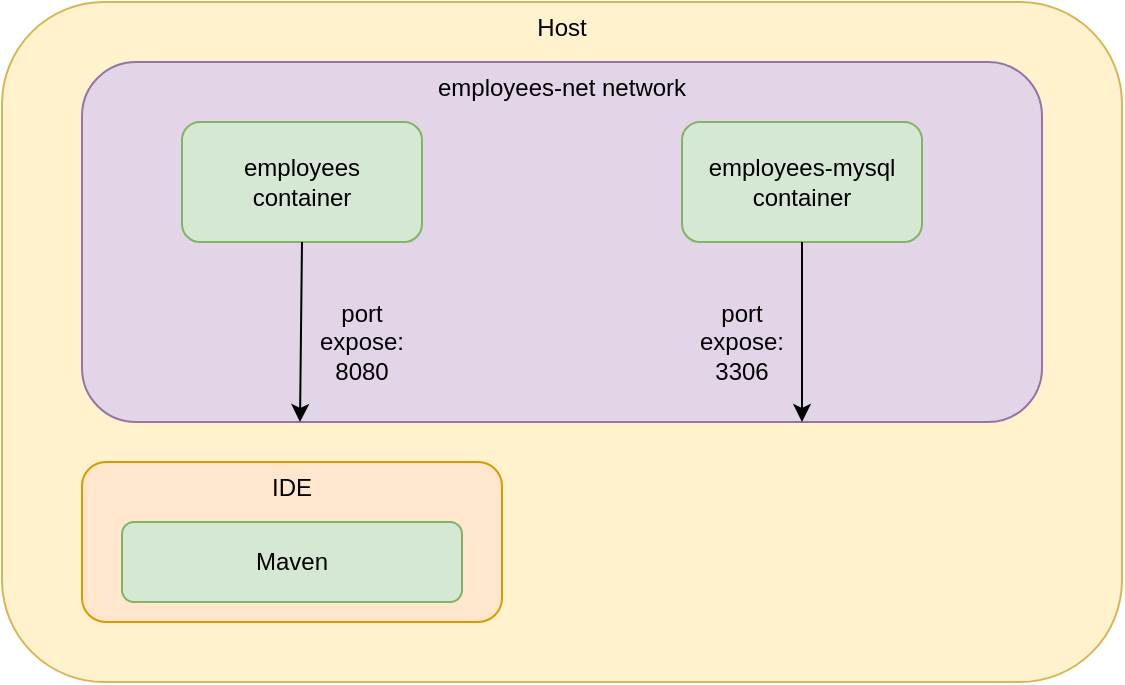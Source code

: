 <mxfile version="13.6.9" type="device"><diagram id="9tGhlXSpEGRejaoOGmIt" name="Page-1"><mxGraphModel dx="2062" dy="1105" grid="1" gridSize="10" guides="1" tooltips="1" connect="1" arrows="1" fold="1" page="1" pageScale="1" pageWidth="827" pageHeight="1169" math="0" shadow="0"><root><mxCell id="0"/><mxCell id="1" parent="0"/><mxCell id="eiJQtfeLJvvKjMKrIT-G-8" value="&lt;div&gt;Host&lt;/div&gt;" style="rounded=1;whiteSpace=wrap;html=1;labelPosition=center;verticalLabelPosition=top;align=center;verticalAlign=bottom;spacing=-20;fillColor=#fff2cc;strokeColor=#d6b656;" parent="1" vertex="1"><mxGeometry x="100" y="80" width="560" height="340" as="geometry"/></mxCell><mxCell id="eiJQtfeLJvvKjMKrIT-G-2" value="employees-net network" style="rounded=1;whiteSpace=wrap;html=1;labelPosition=center;verticalLabelPosition=top;align=center;verticalAlign=bottom;spacing=-20;fillColor=#e1d5e7;strokeColor=#9673a6;" parent="1" vertex="1"><mxGeometry x="140" y="110" width="480" height="180" as="geometry"/></mxCell><mxCell id="eiJQtfeLJvvKjMKrIT-G-1" value="employees &lt;br&gt;container" style="rounded=1;whiteSpace=wrap;html=1;fillColor=#d5e8d4;strokeColor=#82b366;" parent="1" vertex="1"><mxGeometry x="190" y="140" width="120" height="60" as="geometry"/></mxCell><mxCell id="eiJQtfeLJvvKjMKrIT-G-3" value="employees-mysql&lt;br&gt;container" style="rounded=1;whiteSpace=wrap;html=1;fillColor=#d5e8d4;strokeColor=#82b366;" parent="1" vertex="1"><mxGeometry x="440" y="140" width="120" height="60" as="geometry"/></mxCell><mxCell id="eiJQtfeLJvvKjMKrIT-G-10" value="IDE" style="rounded=1;whiteSpace=wrap;html=1;labelPosition=center;verticalLabelPosition=top;align=center;verticalAlign=bottom;spacing=-20;fillColor=#ffe6cc;strokeColor=#d79b00;" parent="1" vertex="1"><mxGeometry x="140" y="310" width="210" height="80" as="geometry"/></mxCell><mxCell id="eiJQtfeLJvvKjMKrIT-G-12" value="" style="endArrow=classic;html=1;entryX=0.75;entryY=1;entryDx=0;entryDy=0;exitX=0.5;exitY=1;exitDx=0;exitDy=0;" parent="1" source="eiJQtfeLJvvKjMKrIT-G-3" target="eiJQtfeLJvvKjMKrIT-G-2" edge="1"><mxGeometry width="50" height="50" relative="1" as="geometry"><mxPoint x="100" y="470" as="sourcePoint"/><mxPoint x="150" y="420" as="targetPoint"/></mxGeometry></mxCell><mxCell id="eiJQtfeLJvvKjMKrIT-G-13" value="" style="endArrow=classic;html=1;exitX=0.5;exitY=1;exitDx=0;exitDy=0;" parent="1" source="eiJQtfeLJvvKjMKrIT-G-1" edge="1"><mxGeometry width="50" height="50" relative="1" as="geometry"><mxPoint x="510" y="210" as="sourcePoint"/><mxPoint x="249" y="290" as="targetPoint"/></mxGeometry></mxCell><mxCell id="eiJQtfeLJvvKjMKrIT-G-14" value="port expose: 8080" style="text;html=1;strokeColor=none;fillColor=none;align=center;verticalAlign=middle;whiteSpace=wrap;rounded=0;" parent="1" vertex="1"><mxGeometry x="260" y="240" width="40" height="20" as="geometry"/></mxCell><mxCell id="eiJQtfeLJvvKjMKrIT-G-15" value="port expose: 3306" style="text;html=1;strokeColor=none;fillColor=none;align=center;verticalAlign=middle;whiteSpace=wrap;rounded=0;" parent="1" vertex="1"><mxGeometry x="450" y="240" width="40" height="20" as="geometry"/></mxCell><mxCell id="eiJQtfeLJvvKjMKrIT-G-17" value="Maven" style="rounded=1;whiteSpace=wrap;html=1;fillColor=#d5e8d4;strokeColor=#82b366;" parent="1" vertex="1"><mxGeometry x="160" y="340" width="170" height="40" as="geometry"/></mxCell></root></mxGraphModel></diagram></mxfile>